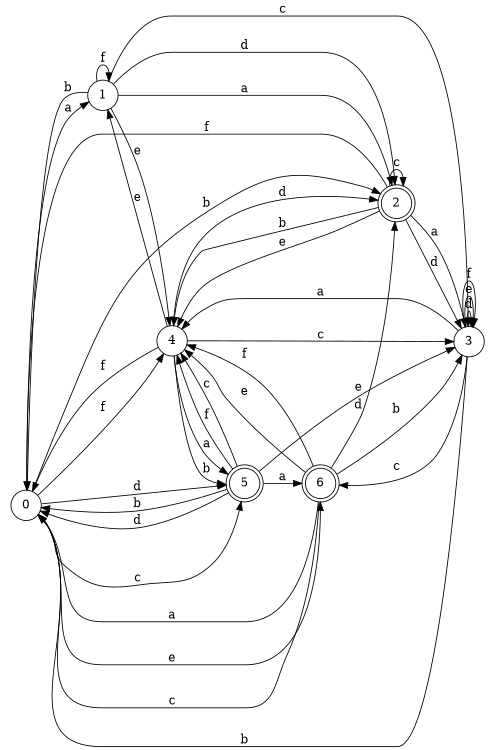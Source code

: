 digraph n6_3 {
__start0 [label="" shape="none"];

rankdir=LR;
size="8,5";

s0 [style="filled", color="black", fillcolor="white" shape="circle", label="0"];
s1 [style="filled", color="black", fillcolor="white" shape="circle", label="1"];
s2 [style="rounded,filled", color="black", fillcolor="white" shape="doublecircle", label="2"];
s3 [style="filled", color="black", fillcolor="white" shape="circle", label="3"];
s4 [style="filled", color="black", fillcolor="white" shape="circle", label="4"];
s5 [style="rounded,filled", color="black", fillcolor="white" shape="doublecircle", label="5"];
s6 [style="rounded,filled", color="black", fillcolor="white" shape="doublecircle", label="6"];
s0 -> s1 [label="a"];
s0 -> s2 [label="b"];
s0 -> s5 [label="c"];
s0 -> s5 [label="d"];
s0 -> s6 [label="e"];
s0 -> s4 [label="f"];
s1 -> s2 [label="a"];
s1 -> s0 [label="b"];
s1 -> s3 [label="c"];
s1 -> s2 [label="d"];
s1 -> s4 [label="e"];
s1 -> s1 [label="f"];
s2 -> s3 [label="a"];
s2 -> s4 [label="b"];
s2 -> s2 [label="c"];
s2 -> s3 [label="d"];
s2 -> s4 [label="e"];
s2 -> s0 [label="f"];
s3 -> s4 [label="a"];
s3 -> s0 [label="b"];
s3 -> s6 [label="c"];
s3 -> s3 [label="d"];
s3 -> s3 [label="e"];
s3 -> s3 [label="f"];
s4 -> s5 [label="a"];
s4 -> s5 [label="b"];
s4 -> s3 [label="c"];
s4 -> s2 [label="d"];
s4 -> s1 [label="e"];
s4 -> s0 [label="f"];
s5 -> s6 [label="a"];
s5 -> s0 [label="b"];
s5 -> s4 [label="c"];
s5 -> s0 [label="d"];
s5 -> s3 [label="e"];
s5 -> s4 [label="f"];
s6 -> s0 [label="a"];
s6 -> s3 [label="b"];
s6 -> s0 [label="c"];
s6 -> s2 [label="d"];
s6 -> s4 [label="e"];
s6 -> s4 [label="f"];

}